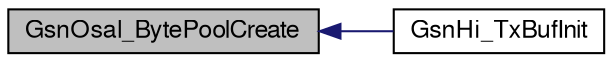 digraph G
{
  edge [fontname="FreeSans",fontsize="12",labelfontname="FreeSans",labelfontsize="12"];
  node [fontname="FreeSans",fontsize="12",shape=record];
  rankdir=LR;
  Node1 [label="GsnOsal_BytePoolCreate",height=0.2,width=0.4,color="black", fillcolor="grey75", style="filled" fontcolor="black"];
  Node1 -> Node2 [dir=back,color="midnightblue",fontsize="12",style="solid",fontname="FreeSans"];
  Node2 [label="GsnHi_TxBufInit",height=0.2,width=0.4,color="black", fillcolor="white", style="filled",URL="$a00522.html#a4f1899901cd2eba1f6dfd6fe610b2ec2"];
}
